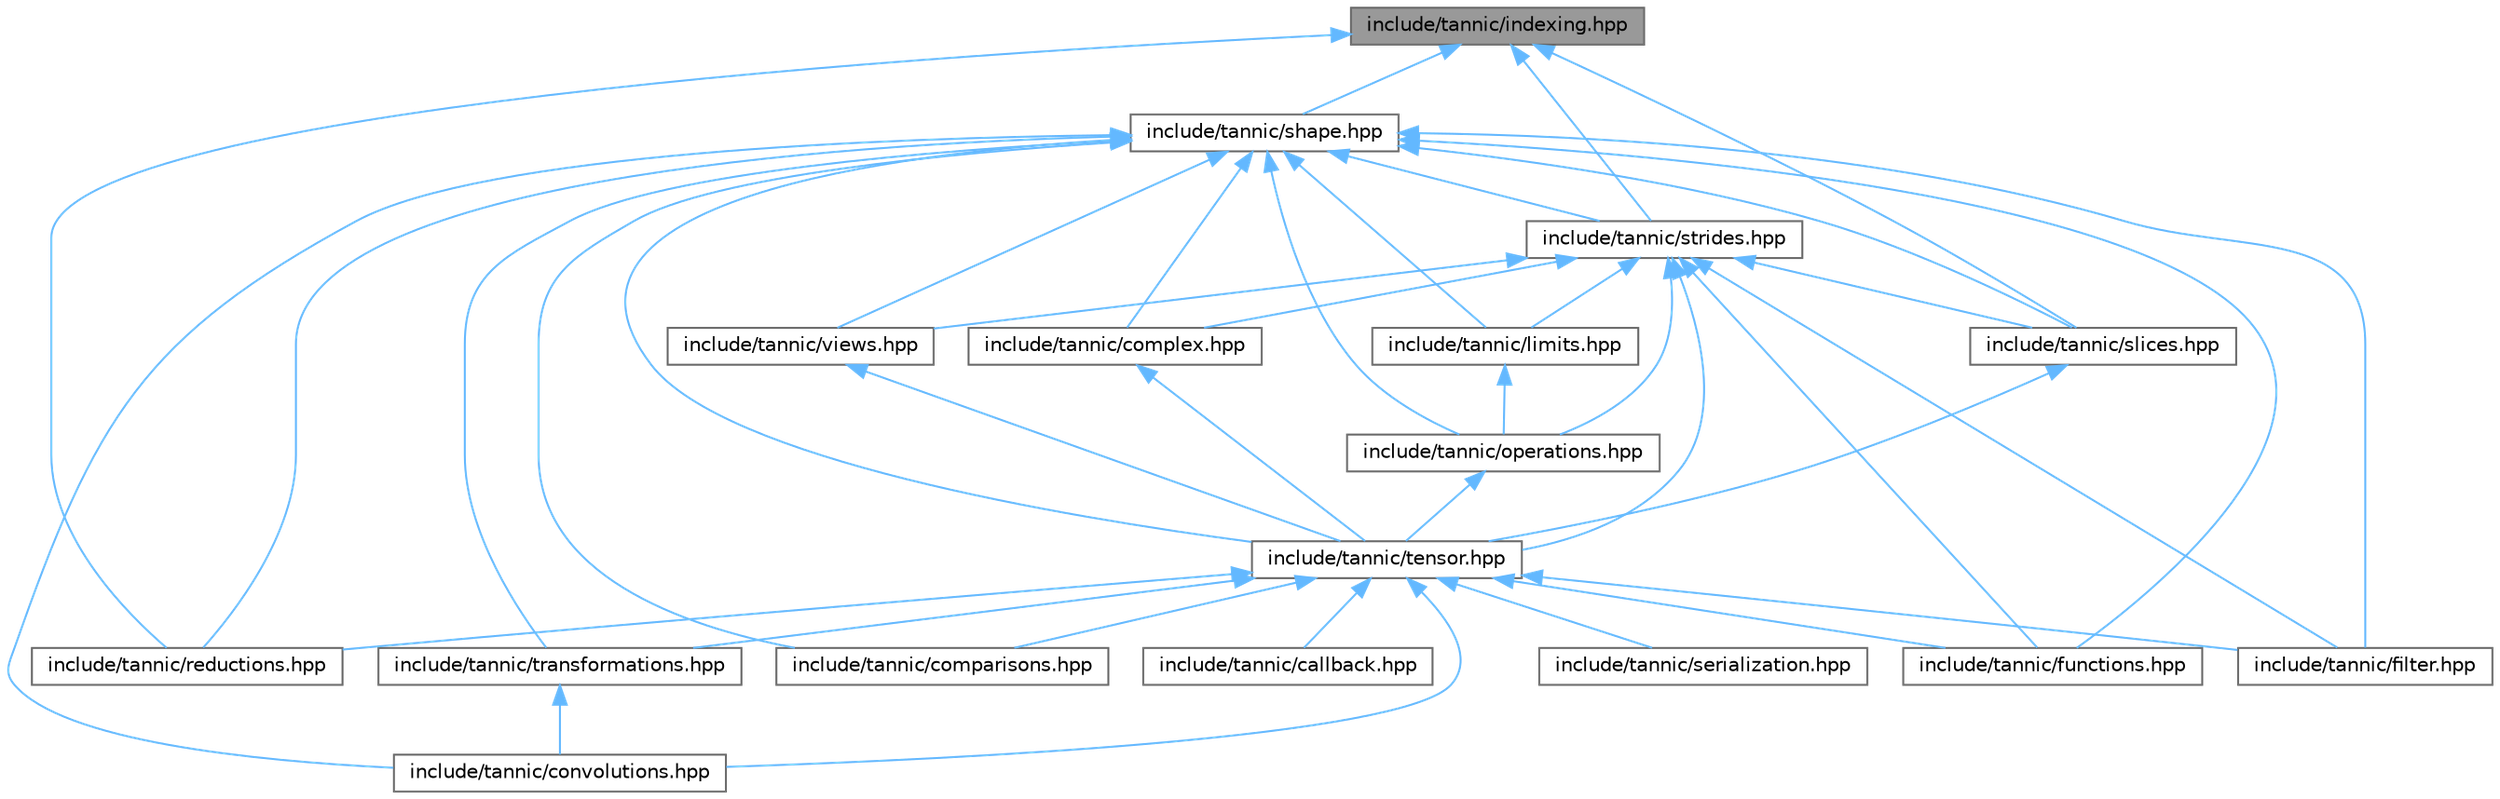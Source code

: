 digraph "include/tannic/indexing.hpp"
{
 // LATEX_PDF_SIZE
  bgcolor="transparent";
  edge [fontname=Helvetica,fontsize=10,labelfontname=Helvetica,labelfontsize=10];
  node [fontname=Helvetica,fontsize=10,shape=box,height=0.2,width=0.4];
  Node1 [id="Node000001",label="include/tannic/indexing.hpp",height=0.2,width=0.4,color="gray40", fillcolor="grey60", style="filled", fontcolor="black",tooltip=" "];
  Node1 -> Node2 [id="edge40_Node000001_Node000002",dir="back",color="steelblue1",style="solid",tooltip=" "];
  Node2 [id="Node000002",label="include/tannic/reductions.hpp",height=0.2,width=0.4,color="grey40", fillcolor="white", style="filled",URL="$d1/d01/reductions_8hpp.html",tooltip="Defines reduction operations for tensor expressions."];
  Node1 -> Node3 [id="edge41_Node000001_Node000003",dir="back",color="steelblue1",style="solid",tooltip=" "];
  Node3 [id="Node000003",label="include/tannic/shape.hpp",height=0.2,width=0.4,color="grey40", fillcolor="white", style="filled",URL="$d3/d30/shape_8hpp.html",tooltip="Defines the Shape class for representing tensor dimensions."];
  Node3 -> Node4 [id="edge42_Node000003_Node000004",dir="back",color="steelblue1",style="solid",tooltip=" "];
  Node4 [id="Node000004",label="include/tannic/comparisons.hpp",height=0.2,width=0.4,color="grey40", fillcolor="white", style="filled",URL="$de/d06/comparisons_8hpp.html",tooltip=" "];
  Node3 -> Node5 [id="edge43_Node000003_Node000005",dir="back",color="steelblue1",style="solid",tooltip=" "];
  Node5 [id="Node000005",label="include/tannic/complex.hpp",height=0.2,width=0.4,color="grey40", fillcolor="white", style="filled",URL="$db/dd8/complex_8hpp.html",tooltip=" "];
  Node5 -> Node6 [id="edge44_Node000005_Node000006",dir="back",color="steelblue1",style="solid",tooltip=" "];
  Node6 [id="Node000006",label="include/tannic/tensor.hpp",height=0.2,width=0.4,color="grey40", fillcolor="white", style="filled",URL="$d3/d8b/tensor_8hpp.html",tooltip=" "];
  Node6 -> Node7 [id="edge45_Node000006_Node000007",dir="back",color="steelblue1",style="solid",tooltip=" "];
  Node7 [id="Node000007",label="include/tannic/callback.hpp",height=0.2,width=0.4,color="grey40", fillcolor="white", style="filled",URL="$da/db7/callback_8hpp.html",tooltip=" "];
  Node6 -> Node4 [id="edge46_Node000006_Node000004",dir="back",color="steelblue1",style="solid",tooltip=" "];
  Node6 -> Node8 [id="edge47_Node000006_Node000008",dir="back",color="steelblue1",style="solid",tooltip=" "];
  Node8 [id="Node000008",label="include/tannic/convolutions.hpp",height=0.2,width=0.4,color="grey40", fillcolor="white", style="filled",URL="$d6/dba/convolutions_8hpp.html",tooltip=" "];
  Node6 -> Node9 [id="edge48_Node000006_Node000009",dir="back",color="steelblue1",style="solid",tooltip=" "];
  Node9 [id="Node000009",label="include/tannic/filter.hpp",height=0.2,width=0.4,color="grey40", fillcolor="white", style="filled",URL="$d1/dd2/filter_8hpp.html",tooltip=" "];
  Node6 -> Node10 [id="edge49_Node000006_Node000010",dir="back",color="steelblue1",style="solid",tooltip=" "];
  Node10 [id="Node000010",label="include/tannic/functions.hpp",height=0.2,width=0.4,color="grey40", fillcolor="white", style="filled",URL="$db/d1a/functions_8hpp.html",tooltip=" "];
  Node6 -> Node2 [id="edge50_Node000006_Node000002",dir="back",color="steelblue1",style="solid",tooltip=" "];
  Node6 -> Node11 [id="edge51_Node000006_Node000011",dir="back",color="steelblue1",style="solid",tooltip=" "];
  Node11 [id="Node000011",label="include/tannic/serialization.hpp",height=0.2,width=0.4,color="grey40", fillcolor="white", style="filled",URL="$d8/d21/serialization_8hpp.html",tooltip=" "];
  Node6 -> Node12 [id="edge52_Node000006_Node000012",dir="back",color="steelblue1",style="solid",tooltip=" "];
  Node12 [id="Node000012",label="include/tannic/transformations.hpp",height=0.2,width=0.4,color="grey40", fillcolor="white", style="filled",URL="$d8/d71/transformations_8hpp.html",tooltip=" "];
  Node12 -> Node8 [id="edge53_Node000012_Node000008",dir="back",color="steelblue1",style="solid",tooltip=" "];
  Node3 -> Node8 [id="edge54_Node000003_Node000008",dir="back",color="steelblue1",style="solid",tooltip=" "];
  Node3 -> Node9 [id="edge55_Node000003_Node000009",dir="back",color="steelblue1",style="solid",tooltip=" "];
  Node3 -> Node10 [id="edge56_Node000003_Node000010",dir="back",color="steelblue1",style="solid",tooltip=" "];
  Node3 -> Node13 [id="edge57_Node000003_Node000013",dir="back",color="steelblue1",style="solid",tooltip=" "];
  Node13 [id="Node000013",label="include/tannic/limits.hpp",height=0.2,width=0.4,color="grey40", fillcolor="white", style="filled",URL="$d7/df0/limits_8hpp.html",tooltip=" "];
  Node13 -> Node14 [id="edge58_Node000013_Node000014",dir="back",color="steelblue1",style="solid",tooltip=" "];
  Node14 [id="Node000014",label="include/tannic/operations.hpp",height=0.2,width=0.4,color="grey40", fillcolor="white", style="filled",URL="$d6/d00/operations_8hpp.html",tooltip=" "];
  Node14 -> Node6 [id="edge59_Node000014_Node000006",dir="back",color="steelblue1",style="solid",tooltip=" "];
  Node3 -> Node14 [id="edge60_Node000003_Node000014",dir="back",color="steelblue1",style="solid",tooltip=" "];
  Node3 -> Node2 [id="edge61_Node000003_Node000002",dir="back",color="steelblue1",style="solid",tooltip=" "];
  Node3 -> Node15 [id="edge62_Node000003_Node000015",dir="back",color="steelblue1",style="solid",tooltip=" "];
  Node15 [id="Node000015",label="include/tannic/slices.hpp",height=0.2,width=0.4,color="grey40", fillcolor="white", style="filled",URL="$d4/d71/slices_8hpp.html",tooltip="Implements tensor slicing for expression templates in the Tannic Tensor Library."];
  Node15 -> Node6 [id="edge63_Node000015_Node000006",dir="back",color="steelblue1",style="solid",tooltip=" "];
  Node3 -> Node16 [id="edge64_Node000003_Node000016",dir="back",color="steelblue1",style="solid",tooltip=" "];
  Node16 [id="Node000016",label="include/tannic/strides.hpp",height=0.2,width=0.4,color="grey40", fillcolor="white", style="filled",URL="$d7/d08/strides_8hpp.html",tooltip="Memory layout specification for tensor dimensions in the Tannic Tensor Library."];
  Node16 -> Node5 [id="edge65_Node000016_Node000005",dir="back",color="steelblue1",style="solid",tooltip=" "];
  Node16 -> Node9 [id="edge66_Node000016_Node000009",dir="back",color="steelblue1",style="solid",tooltip=" "];
  Node16 -> Node10 [id="edge67_Node000016_Node000010",dir="back",color="steelblue1",style="solid",tooltip=" "];
  Node16 -> Node13 [id="edge68_Node000016_Node000013",dir="back",color="steelblue1",style="solid",tooltip=" "];
  Node16 -> Node14 [id="edge69_Node000016_Node000014",dir="back",color="steelblue1",style="solid",tooltip=" "];
  Node16 -> Node15 [id="edge70_Node000016_Node000015",dir="back",color="steelblue1",style="solid",tooltip=" "];
  Node16 -> Node6 [id="edge71_Node000016_Node000006",dir="back",color="steelblue1",style="solid",tooltip=" "];
  Node16 -> Node17 [id="edge72_Node000016_Node000017",dir="back",color="steelblue1",style="solid",tooltip=" "];
  Node17 [id="Node000017",label="include/tannic/views.hpp",height=0.2,width=0.4,color="grey40", fillcolor="white", style="filled",URL="$de/d49/views_8hpp.html",tooltip=" "];
  Node17 -> Node6 [id="edge73_Node000017_Node000006",dir="back",color="steelblue1",style="solid",tooltip=" "];
  Node3 -> Node6 [id="edge74_Node000003_Node000006",dir="back",color="steelblue1",style="solid",tooltip=" "];
  Node3 -> Node12 [id="edge75_Node000003_Node000012",dir="back",color="steelblue1",style="solid",tooltip=" "];
  Node3 -> Node17 [id="edge76_Node000003_Node000017",dir="back",color="steelblue1",style="solid",tooltip=" "];
  Node1 -> Node15 [id="edge77_Node000001_Node000015",dir="back",color="steelblue1",style="solid",tooltip=" "];
  Node1 -> Node16 [id="edge78_Node000001_Node000016",dir="back",color="steelblue1",style="solid",tooltip=" "];
}
